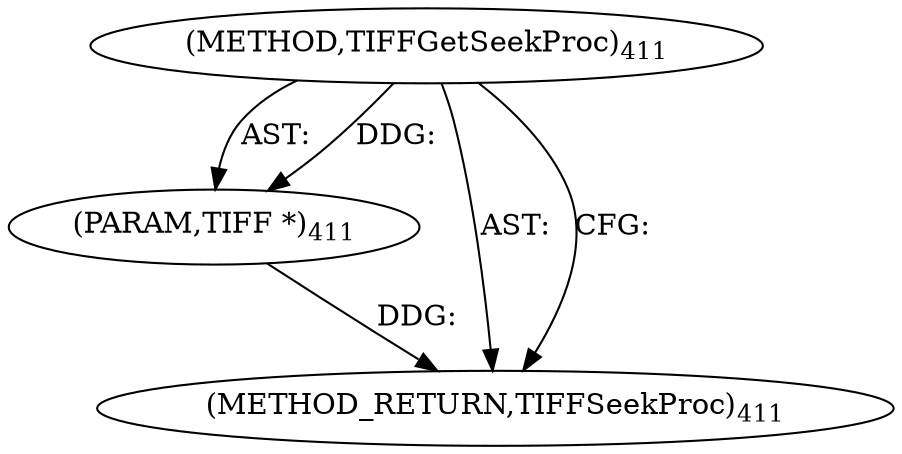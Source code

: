 digraph "TIFFGetSeekProc" {  
"8707" [label = <(METHOD,TIFFGetSeekProc)<SUB>411</SUB>> ]
"8708" [label = <(PARAM,TIFF *)<SUB>411</SUB>> ]
"8709" [label = <(METHOD_RETURN,TIFFSeekProc)<SUB>411</SUB>> ]
  "8707" -> "8708"  [ label = "AST: "] 
  "8707" -> "8709"  [ label = "AST: "] 
  "8707" -> "8709"  [ label = "CFG: "] 
  "8708" -> "8709"  [ label = "DDG: "] 
  "8707" -> "8708"  [ label = "DDG: "] 
}

